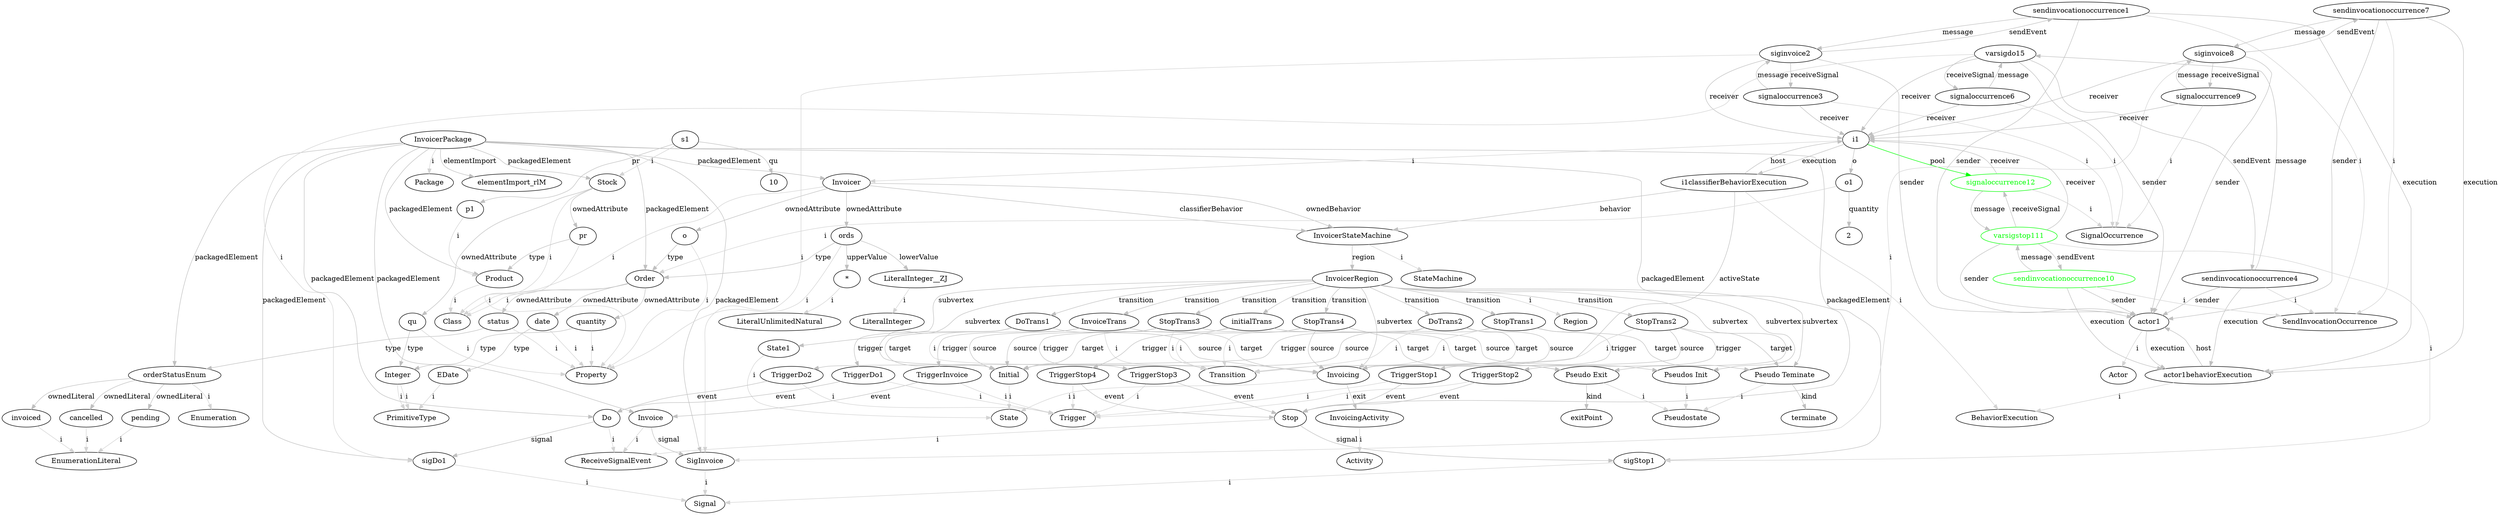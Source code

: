 digraph umlMetamodel {
	"InvoicerPackage" -> "Package" [label="i", color="lightgrey"]
	"InvoicerPackage" -> "elementImport_rlM" [label="elementImport", color="grey"]
	"InvoicerPackage" -> "Invoicer" [label="packagedElement", color="grey"]
	"Invoicer" -> "Class" [label="i", color="lightgrey"]
	"Invoicer" -> "InvoicerStateMachine" [label="classifierBehavior", color="grey"]
	"Invoicer" -> "o" [label="ownedAttribute", color="grey"]
	"o" -> "Property" [label="i", color="lightgrey"]
	"o" -> "Order" [label="type", color="grey"]
	"Invoicer" -> "ords" [label="ownedAttribute", color="grey"]
	"ords" -> "Property" [label="i", color="lightgrey"]
	"ords" -> "Order" [label="type", color="grey"]
	"ords" -> "*" [label="upperValue", color="grey"]
	"*" -> "LiteralUnlimitedNatural" [label="i", color="lightgrey"]
	"ords" -> "LiteralInteger__ZJ" [label="lowerValue", color="grey"]
	"LiteralInteger__ZJ" -> "LiteralInteger" [label="i", color="lightgrey"]
	"Invoicer" -> "InvoicerStateMachine" [label="ownedBehavior", color="grey"]
	"InvoicerStateMachine" -> "StateMachine" [label="i", color="lightgrey"]
	"InvoicerStateMachine" -> "InvoicerRegion" [label="region", color="grey"]
	"InvoicerRegion" -> "Region" [label="i", color="lightgrey"]
	"InvoicerRegion" -> "State1" [label="subvertex", color="grey"]
	"State1" -> "State" [label="i", color="lightgrey"]
	"InvoicerRegion" -> "Initial" [label="subvertex", color="grey"]
	"Initial" -> "State" [label="i", color="lightgrey"]
	"InvoicerRegion" -> "Pseudos Init" [label="subvertex", color="grey"]
	"Pseudos Init" -> "Pseudostate" [label="i", color="lightgrey"]
	"InvoicerRegion" -> "Invoicing" [label="subvertex", color="grey"]
	"Invoicing" -> "State" [label="i", color="lightgrey"]
	"Invoicing" -> "InvoicingActivity" [label="exit", color="grey"]
	"InvoicingActivity" -> "Activity" [label="i", color="lightgrey"]
	"InvoicerRegion" -> "Pseudo Teminate" [label="subvertex", color="grey"]
	"Pseudo Teminate" -> "Pseudostate" [label="i", color="lightgrey"]
	"Pseudo Teminate" -> "terminate" [label="kind", color="grey"]
	"InvoicerRegion" -> "Pseudo Exit" [label="subvertex", color="grey"]
	"Pseudo Exit" -> "Pseudostate" [label="i", color="lightgrey"]
	"Pseudo Exit" -> "exitPoint" [label="kind", color="grey"]
	"InvoicerRegion" -> "initialTrans" [label="transition", color="grey"]
	"initialTrans" -> "Transition" [label="i", color="lightgrey"]
	"initialTrans" -> "Pseudos Init" [label="source", color="grey"]
	"initialTrans" -> "Initial" [label="target", color="grey"]
	"InvoicerRegion" -> "InvoiceTrans" [label="transition", color="grey"]
	"InvoiceTrans" -> "Transition" [label="i", color="lightgrey"]
	"InvoiceTrans" -> "Initial" [label="source", color="grey"]
	"InvoiceTrans" -> "Invoicing" [label="target", color="grey"]
	"TriggerInvoice" -> "Trigger" [label="i", color="lightgrey"]
	"InvoicerRegion" -> "DoTrans1" [label="transition", color="grey"]
	"DoTrans1" -> "Transition" [label="i", color="lightgrey"]
	"DoTrans1" -> "Invoicing" [label="source", color="grey"]
	"DoTrans1" -> "Initial" [label="target", color="grey"]
	"TriggerDo1" -> "Trigger" [label="i", color="lightgrey"]
	"InvoicerRegion" -> "StopTrans1" [label="transition", color="grey"]
	"StopTrans1" -> "Transition" [label="i", color="lightgrey"]
	"StopTrans1" -> "Initial" [label="source", color="grey"]
	"StopTrans1" -> "Pseudo Teminate" [label="target", color="grey"]
	"StopTrans1" -> "TriggerStop1" [label="trigger", color="grey"]
	"TriggerStop1" -> "Trigger" [label="i", color="lightgrey"]
	"TriggerStop1" -> "Stop" [label="event", color="grey"]
	"InvoicerRegion" -> "StopTrans2" [label="transition", color="grey"]
	"StopTrans2" -> "Transition" [label="i", color="lightgrey"]
	"StopTrans2" -> "Invoicing" [label="source", color="grey"]
	"StopTrans2" -> "Pseudo Teminate" [label="target", color="grey"]
	"StopTrans2" -> "TriggerStop2" [label="trigger", color="grey"]
	"TriggerStop2" -> "Trigger" [label="i", color="lightgrey"]
	"TriggerStop2" -> "Stop" [label="event", color="grey"]
	"InvoicerRegion" -> "DoTrans2" [label="transition", color="grey"]
	"DoTrans2" -> "Transition" [label="i", color="lightgrey"]
	"DoTrans2" -> "Invoicing" [label="source", color="grey"]
	"DoTrans2" -> "Invoicing" [label="target", color="grey"]
	"DoTrans2" -> "TriggerDo2" [label="trigger", color="grey"]
	"TriggerDo2" -> "Trigger" [label="i", color="lightgrey"]
	"TriggerDo2" -> "Do" [label="event", color="grey"]
	"InvoicerRegion" -> "StopTrans3" [label="transition", color="grey"]
	"StopTrans3" -> "Transition" [label="i", color="lightgrey"]
	"StopTrans3" -> "Initial" [label="source", color="grey"]
	"StopTrans3" -> "Pseudo Exit" [label="target", color="grey"]
	"StopTrans3" -> "TriggerStop3" [label="trigger", color="grey"]
	"TriggerStop3" -> "Trigger" [label="i", color="lightgrey"]
	"TriggerStop3" -> "Stop" [label="event", color="grey"]
	"InvoicerRegion" -> "StopTrans4" [label="transition", color="grey"]
	"StopTrans4" -> "Transition" [label="i", color="lightgrey"]
	"StopTrans4" -> "Invoicing" [label="source", color="grey"]
	"StopTrans4" -> "Pseudo Exit" [label="target", color="grey"]
	"StopTrans4" -> "TriggerStop4" [label="trigger", color="grey"]
	"TriggerStop4" -> "Trigger" [label="i", color="lightgrey"]
	"TriggerStop4" -> "Stop" [label="event", color="grey"]
	"InvoicerPackage" -> "Do" [label="packagedElement", color="grey"]
	"Do" -> "ReceiveSignalEvent" [label="i", color="lightgrey"]
	"Do" -> "sigDo1" [label="signal", color="grey"]
	"InvoicerPackage" -> "sigDo1" [label="packagedElement", color="grey"]
	"sigDo1" -> "Signal" [label="i", color="lightgrey"]
	"InvoicerPackage" -> "Stop" [label="packagedElement", color="grey"]
	"Stop" -> "ReceiveSignalEvent" [label="i", color="lightgrey"]
	"Stop" -> "sigStop1" [label="signal", color="grey"]
	"InvoicerPackage" -> "sigStop1" [label="packagedElement", color="grey"]
	"sigStop1" -> "Signal" [label="i", color="lightgrey"]
	"InvoicerPackage" -> "Invoice" [label="packagedElement", color="grey"]
	"Invoice" -> "ReceiveSignalEvent" [label="i", color="lightgrey"]
	"Invoice" -> "SigInvoice" [label="signal", color="grey"]
	"InvoicerPackage" -> "SigInvoice" [label="packagedElement", color="grey"]
	"SigInvoice" -> "Signal" [label="i", color="lightgrey"]
	"InvoicerPackage" -> "Order" [label="packagedElement", color="grey"]
	"Order" -> "Class" [label="i", color="lightgrey"]
	"Order" -> "quantity" [label="ownedAttribute", color="grey"]
	"quantity" -> "Property" [label="i", color="lightgrey"]
	"quantity" -> "Integer" [label="type", color="grey"]
	"Integer" -> "PrimitiveType" [label="i", color="lightgrey"]
	"Order" -> "date" [label="ownedAttribute", color="grey"]
	"date" -> "Property" [label="i", color="lightgrey"]
	"date" -> "EDate" [label="type", color="grey"]
	"EDate" -> "PrimitiveType" [label="i", color="lightgrey"]
	"Order" -> "status" [label="ownedAttribute", color="grey"]
	"status" -> "Property" [label="i", color="lightgrey"]
	"status" -> "orderStatusEnum" [label="type", color="grey"]
	"InvoicerPackage" -> "Stock" [label="packagedElement", color="grey"]
	"Stock" -> "Class" [label="i", color="lightgrey"]
	"Stock" -> "pr" [label="ownedAttribute", color="grey"]
	"pr" -> "Property" [label="i", color="lightgrey"]
	"pr" -> "Product" [label="type", color="grey"]
	"Stock" -> "qu" [label="ownedAttribute", color="grey"]
	"qu" -> "Property" [label="i", color="lightgrey"]
	"qu" -> "Integer" [label="type", color="grey"]
	"Integer" -> "PrimitiveType" [label="i", color="lightgrey"]
	"InvoicerPackage" -> "Product" [label="packagedElement", color="grey"]
	"Product" -> "Class" [label="i", color="lightgrey"]
	"InvoicerPackage" -> "orderStatusEnum" [label="packagedElement", color="grey"]
	"orderStatusEnum" -> "Enumeration" [label="i", color="lightgrey"]
	"orderStatusEnum" -> "pending" [label="ownedLiteral", color="grey"]
	"pending" -> "EnumerationLiteral" [label="i", color="lightgrey"]
	"orderStatusEnum" -> "invoiced" [label="ownedLiteral", color="grey"]
	"invoiced" -> "EnumerationLiteral" [label="i", color="lightgrey"]
	"orderStatusEnum" -> "cancelled" [label="ownedLiteral", color="grey"]
	"cancelled" -> "EnumerationLiteral" [label="i", color="lightgrey"]
	"i1" -> "Invoicer" [label="i", color="lightgrey"]
	"i1classifierBehaviorExecution" -> "BehaviorExecution" [label="i", color="lightgrey"]
	"i1" -> "i1classifierBehaviorExecution" [label="execution", color="grey"]
	"i1classifierBehaviorExecution" -> "i1" [label="host", color="grey"]
	"i1classifierBehaviorExecution" -> "InvoicerStateMachine" [label="behavior", color="grey"]
	"i1" -> "o1" [label="o", color="grey"]
	"o1" -> "Order" [label="i", color="lightgrey"]
	"o1" -> "2" [label="quantity", color="grey"]
	"s1" -> "Stock" [label="i", color="lightgrey"]
	"s1" -> "p1" [label="pr", color="grey"]
	"s1" -> "10" [label="qu", color="grey"]
	"p1" -> "Product" [label="i", color="lightgrey"]
	"actor1" -> "Actor" [label="i", color="lightgrey"]
	"actor1behaviorExecution" -> "BehaviorExecution" [label="i", color="lightgrey"]
	"actor1" -> "actor1behaviorExecution" [label="execution", color="grey"]
	"actor1behaviorExecution" -> "actor1" [label="host", color="grey"]
	"sendinvocationoccurrence1" -> "SendInvocationOccurrence" [label="i", color="lightgrey"]
	"sendinvocationoccurrence1" -> "siginvoice2" [label="message", color="grey"]
	"siginvoice2" -> "sendinvocationoccurrence1" [label="sendEvent", color="grey"]
	"siginvoice2" -> "signaloccurrence3" [label="receiveSignal", color="grey"]
	"signaloccurrence3" -> "siginvoice2" [label="message", color="grey"]
	"signaloccurrence3" -> "SignalOccurrence" [label="i", color="lightgrey"]
	"siginvoice2" -> "SigInvoice" [label="i", color="lightgrey"]
	"signaloccurrence3" -> "i1" [label="receiver", color="grey"]
	"siginvoice2" -> "actor1" [label="sender", color="grey"]
	"sendinvocationoccurrence1" -> "actor1" [label="sender", color="grey"]
	"siginvoice2" -> "i1" [label="receiver", color="grey"]
	"sendinvocationoccurrence1" -> "actor1behaviorExecution" [label="execution", color="grey"]
	"sendinvocationoccurrence4" -> "SendInvocationOccurrence" [label="i", color="lightgrey"]
	"sendinvocationoccurrence4" -> "varsigdo15" [label="message", color="grey"]
	"varsigdo15" -> "sendinvocationoccurrence4" [label="sendEvent", color="grey"]
	"varsigdo15" -> "signaloccurrence6" [label="receiveSignal", color="grey"]
	"signaloccurrence6" -> "varsigdo15" [label="message", color="grey"]
	"signaloccurrence6" -> "SignalOccurrence" [label="i", color="lightgrey"]
	"varsigdo15" -> "sigDo1" [label="i", color="lightgrey"]
	"signaloccurrence6" -> "i1" [label="receiver", color="grey"]
	"varsigdo15" -> "actor1" [label="sender", color="grey"]
	"sendinvocationoccurrence4" -> "actor1" [label="sender", color="grey"]
	"varsigdo15" -> "i1" [label="receiver", color="grey"]
	"sendinvocationoccurrence4" -> "actor1behaviorExecution" [label="execution", color="grey"]
	"TriggerDo1" -> "Do" [label="event", color="grey"]
	"DoTrans1" -> "TriggerDo1" [label="trigger", color="grey"]
	"sendinvocationoccurrence7" -> "SendInvocationOccurrence" [label="i", color="lightgrey"]
	"sendinvocationoccurrence7" -> "siginvoice8" [label="message", color="grey"]
	"siginvoice8" -> "sendinvocationoccurrence7" [label="sendEvent", color="grey"]
	"siginvoice8" -> "signaloccurrence9" [label="receiveSignal", color="grey"]
	"signaloccurrence9" -> "siginvoice8" [label="message", color="grey"]
	"signaloccurrence9" -> "SignalOccurrence" [label="i", color="lightgrey"]
	"siginvoice8" -> "SigInvoice" [label="i", color="lightgrey"]
	"signaloccurrence9" -> "i1" [label="receiver", color="grey"]
	"siginvoice8" -> "actor1" [label="sender", color="grey"]
	"sendinvocationoccurrence7" -> "actor1" [label="sender", color="grey"]
	"siginvoice8" -> "i1" [label="receiver", color="grey"]
	"sendinvocationoccurrence7" -> "actor1behaviorExecution" [label="execution", color="grey"]
	"TriggerInvoice" -> "Invoice" [label="event", color="grey"]
	"InvoiceTrans" -> "TriggerInvoice" [label="trigger", color="grey"]
	"i1classifierBehaviorExecution" -> "Invoicing" [label="activeState", color="grey"]
	"sendinvocationoccurrence10" -> "SendInvocationOccurrence" [label="i", color="lightgrey"]
	"sendinvocationoccurrence10" [color="green", fontcolor="green"]
	"sendinvocationoccurrence10" -> "varsigstop111" [label="message", color="grey"]
	"sendinvocationoccurrence10" [color="green", fontcolor="green"]
	"varsigstop111" [color="green", fontcolor="green"]
	"varsigstop111" -> "sendinvocationoccurrence10" [label="sendEvent", color="grey"]
	"varsigstop111" [color="green", fontcolor="green"]
	"sendinvocationoccurrence10" [color="green", fontcolor="green"]
	"varsigstop111" -> "signaloccurrence12" [label="receiveSignal", color="grey"]
	"varsigstop111" [color="green", fontcolor="green"]
	"signaloccurrence12" [color="green", fontcolor="green"]
	"signaloccurrence12" -> "varsigstop111" [label="message", color="grey"]
	"signaloccurrence12" [color="green", fontcolor="green"]
	"varsigstop111" [color="green", fontcolor="green"]
	"signaloccurrence12" -> "SignalOccurrence" [label="i", color="lightgrey"]
	"signaloccurrence12" [color="green", fontcolor="green"]
	"varsigstop111" -> "sigStop1" [label="i", color="lightgrey"]
	"varsigstop111" [color="green", fontcolor="green"]
	"signaloccurrence12" -> "i1" [label="receiver", color="grey"]
	"signaloccurrence12" [color="green", fontcolor="green"]
	"i1" -> "signaloccurrence12" [label="pool", color="green"]
	"signaloccurrence12" [color="green", fontcolor="green"]
	"varsigstop111" -> "actor1" [label="sender", color="grey"]
	"varsigstop111" [color="green", fontcolor="green"]
	"sendinvocationoccurrence10" -> "actor1" [label="sender", color="grey"]
	"sendinvocationoccurrence10" [color="green", fontcolor="green"]
	"varsigstop111" -> "i1" [label="receiver", color="grey"]
	"varsigstop111" [color="green", fontcolor="green"]
	"sendinvocationoccurrence10" -> "actor1behaviorExecution" [label="execution", color="grey"]
	"sendinvocationoccurrence10" [color="green", fontcolor="green"]
}
